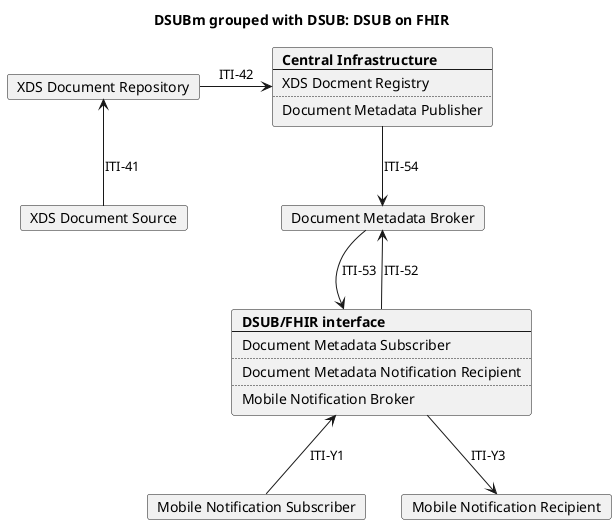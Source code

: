 @startuml
skinparam svgDimensionStyle false
skinparam componentStyle rectangle

hide footbox
title "DSUBm grouped with DSUB: DSUB on FHIR" 

card "XDS Document Source" as Source
card "XDS Document Repository" as Repo

card  Central [
  <b>Central Infrastructure
  ----
  XDS Docment Registry
  ....
  Document Metadata Publisher
]

card "Document Metadata Broker" as Broker 

card  DSUBFHIR [
  <b>DSUB/FHIR interface
  ----
Document Metadata Subscriber
....
Document Metadata Notification Recipient
....
Mobile Notification Broker
]

card "Mobile Notification Subscriber" as Subsciber 
card "Mobile Notification Recipient" as Recipient 

Subsciber -u-> DSUBFHIR: ITI-Y1
DSUBFHIR -d-> Broker: ITI-52

Source -u-> Repo: ITI-41
Repo -r-> Central: ITI-42
Central -d-> Broker: ITI-54

Broker-r->DSUBFHIR: ITI-53
DSUBFHIR -d-> Recipient: ITI-Y3



@enduml